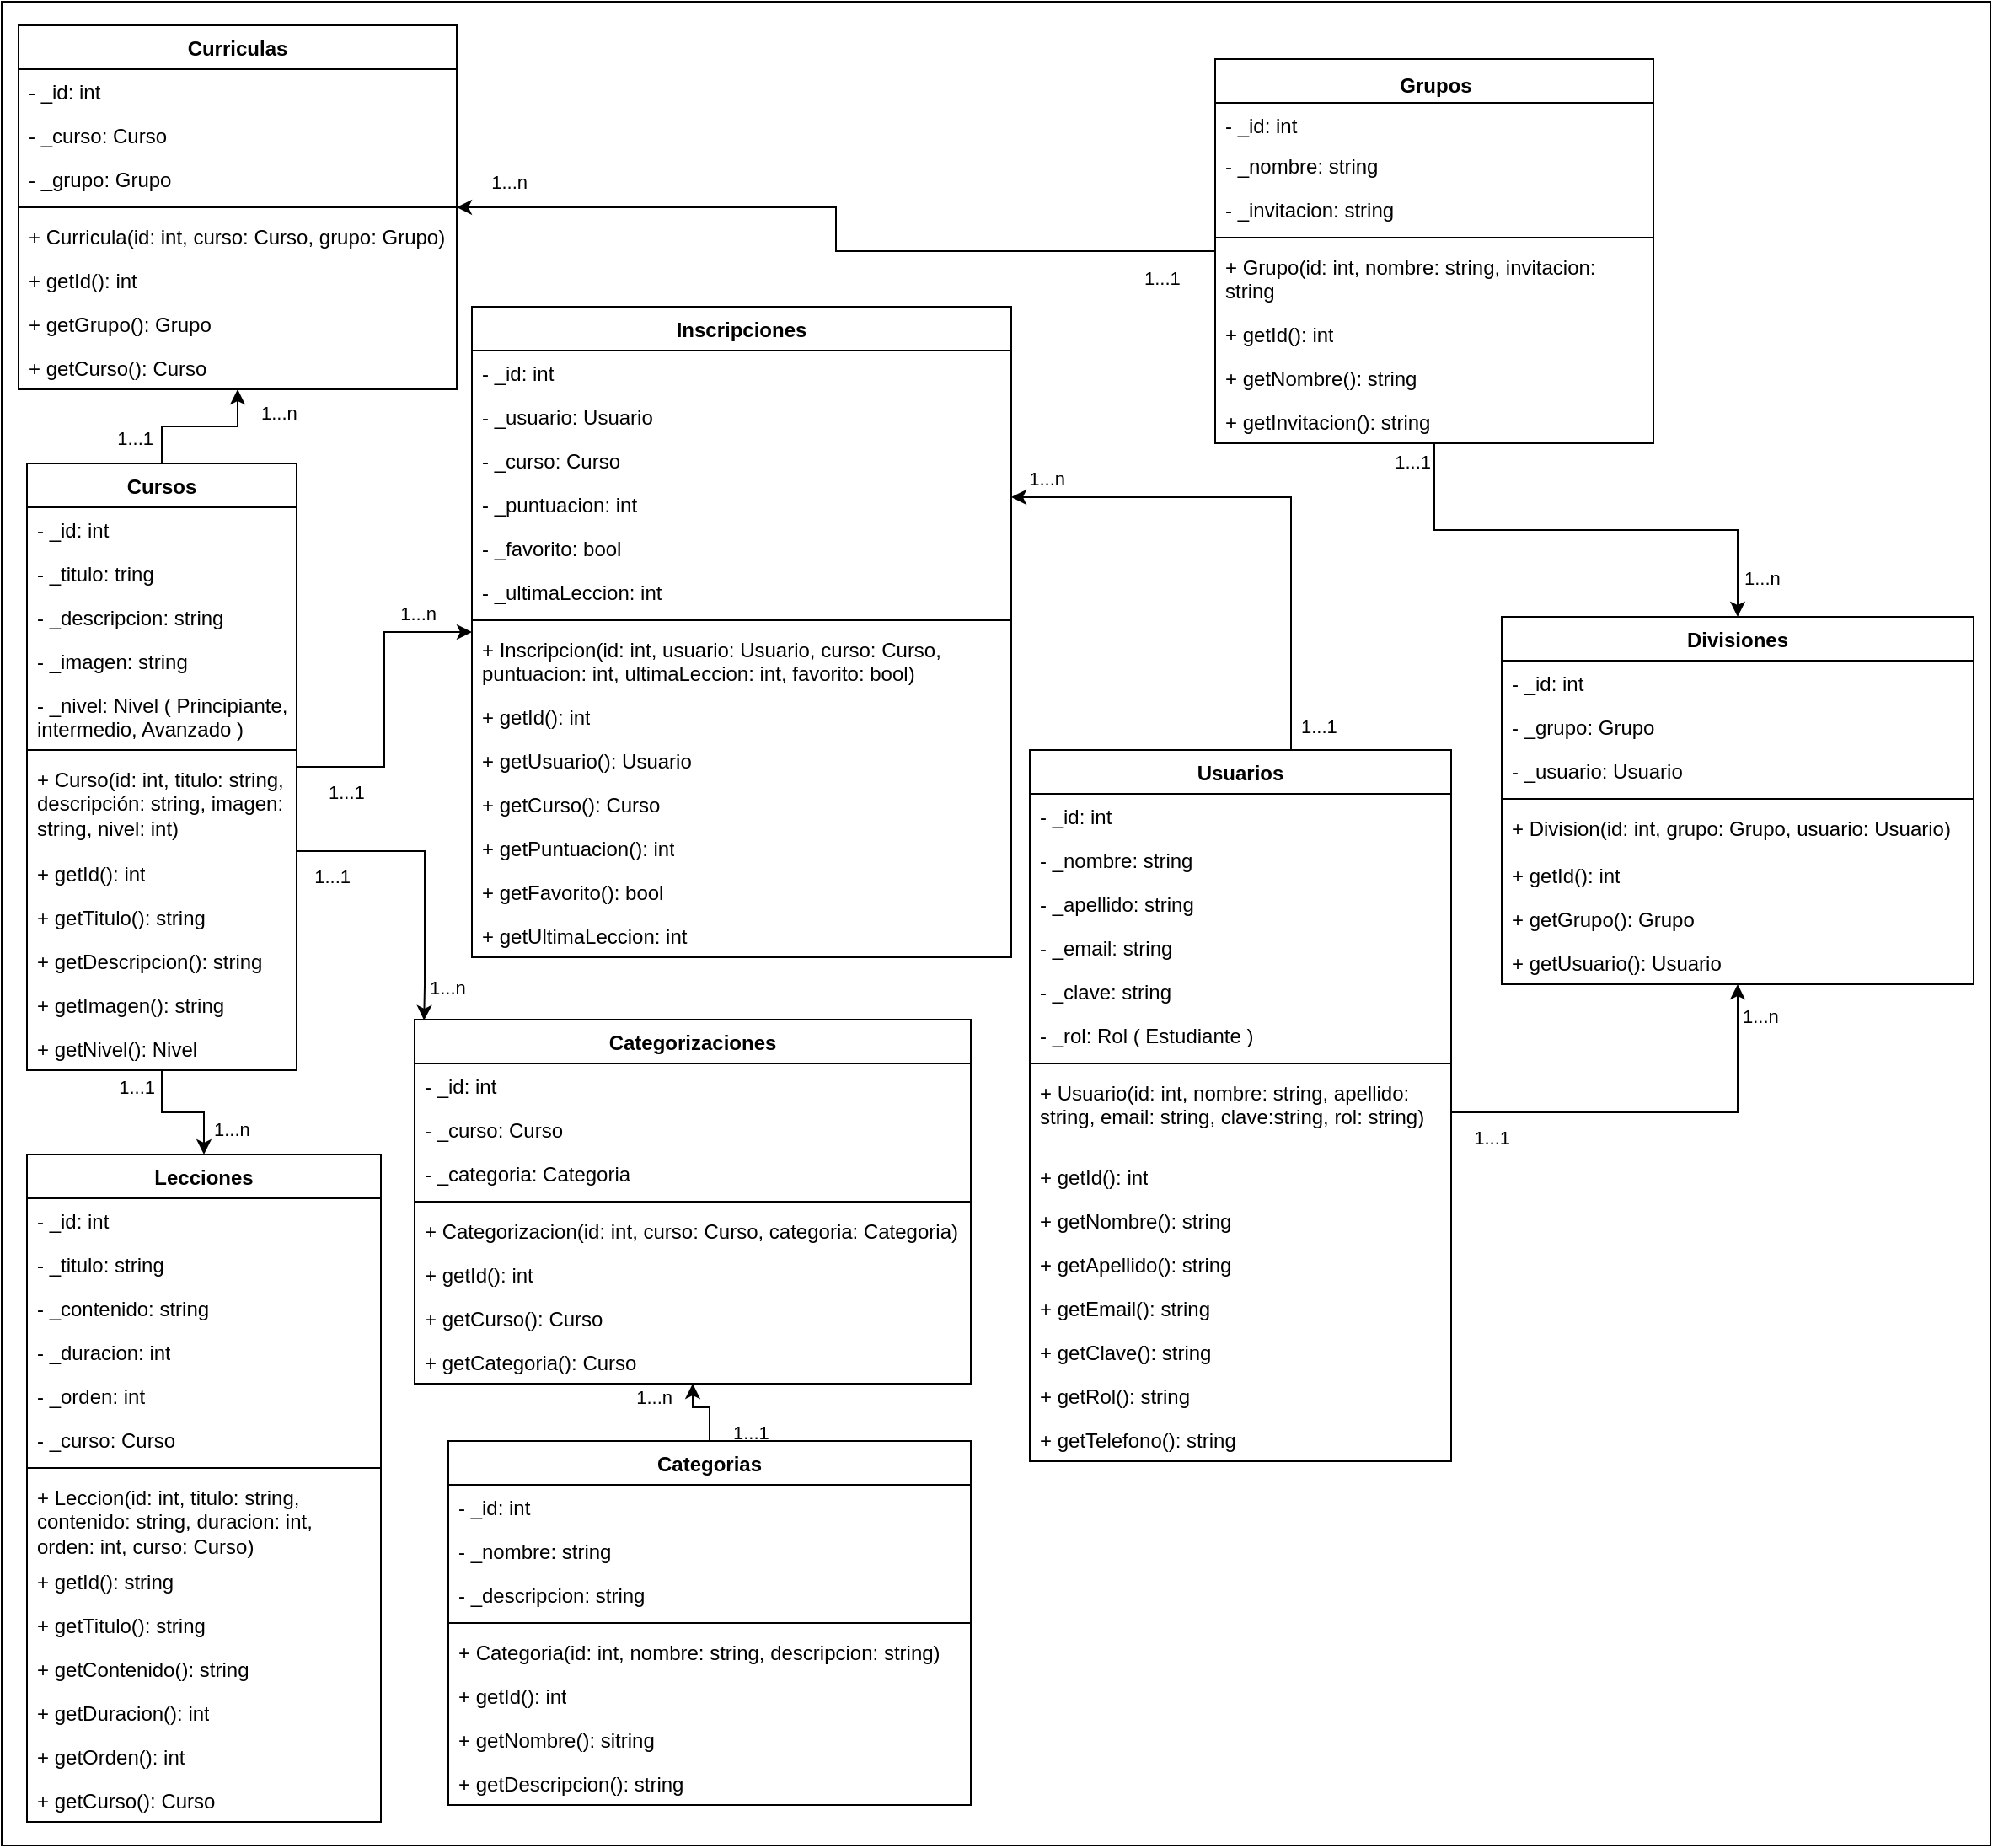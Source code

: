 <mxfile version="22.0.8" type="google">
  <diagram name="Página-1" id="cSlM-cE0rFL330FUI_8P">
    <mxGraphModel dx="3243" dy="1895" grid="1" gridSize="10" guides="1" tooltips="1" connect="1" arrows="1" fold="1" page="1" pageScale="1" pageWidth="1169" pageHeight="827" math="0" shadow="0">
      <root>
        <mxCell id="0" />
        <mxCell id="1" parent="0" />
        <mxCell id="j69wh9Sq0bVNQojSnOhY-31" value="" style="rounded=0;whiteSpace=wrap;html=1;" parent="1" vertex="1">
          <mxGeometry x="-10" y="-154" width="1180" height="1094" as="geometry" />
        </mxCell>
        <mxCell id="e1QDSc3UWPRIE26_EMe_-5" value="Curriculas" style="swimlane;fontStyle=1;align=center;verticalAlign=top;childLayout=stackLayout;horizontal=1;startSize=26;horizontalStack=0;resizeParent=1;resizeParentMax=0;resizeLast=0;collapsible=1;marginBottom=0;whiteSpace=wrap;html=1;spacingLeft=0;" parent="1" vertex="1">
          <mxGeometry y="-140" width="260" height="216" as="geometry" />
        </mxCell>
        <mxCell id="e1QDSc3UWPRIE26_EMe_-43" value="- _id: int" style="text;strokeColor=none;fillColor=none;align=left;verticalAlign=top;spacingLeft=4;spacingRight=4;overflow=hidden;rotatable=0;points=[[0,0.5],[1,0.5]];portConstraint=eastwest;whiteSpace=wrap;html=1;" parent="e1QDSc3UWPRIE26_EMe_-5" vertex="1">
          <mxGeometry y="26" width="260" height="26" as="geometry" />
        </mxCell>
        <mxCell id="e1QDSc3UWPRIE26_EMe_-6" value="- _curso: Curso" style="text;strokeColor=none;fillColor=none;align=left;verticalAlign=top;spacingLeft=4;spacingRight=4;overflow=hidden;rotatable=0;points=[[0,0.5],[1,0.5]];portConstraint=eastwest;whiteSpace=wrap;html=1;" parent="e1QDSc3UWPRIE26_EMe_-5" vertex="1">
          <mxGeometry y="52" width="260" height="26" as="geometry" />
        </mxCell>
        <mxCell id="e1QDSc3UWPRIE26_EMe_-67" value="- _grupo: Grupo" style="text;strokeColor=none;fillColor=none;align=left;verticalAlign=top;spacingLeft=4;spacingRight=4;overflow=hidden;rotatable=0;points=[[0,0.5],[1,0.5]];portConstraint=eastwest;whiteSpace=wrap;html=1;" parent="e1QDSc3UWPRIE26_EMe_-5" vertex="1">
          <mxGeometry y="78" width="260" height="26" as="geometry" />
        </mxCell>
        <mxCell id="e1QDSc3UWPRIE26_EMe_-7" value="" style="line;strokeWidth=1;fillColor=none;align=left;verticalAlign=middle;spacingTop=-1;spacingLeft=3;spacingRight=3;rotatable=0;labelPosition=right;points=[];portConstraint=eastwest;strokeColor=inherit;" parent="e1QDSc3UWPRIE26_EMe_-5" vertex="1">
          <mxGeometry y="104" width="260" height="8" as="geometry" />
        </mxCell>
        <mxCell id="e1QDSc3UWPRIE26_EMe_-8" value="+ Curricula(id: int, curso: Curso, grupo: Grupo)" style="text;strokeColor=none;fillColor=none;align=left;verticalAlign=top;spacingLeft=4;spacingRight=4;overflow=hidden;rotatable=0;points=[[0,0.5],[1,0.5]];portConstraint=eastwest;whiteSpace=wrap;html=1;" parent="e1QDSc3UWPRIE26_EMe_-5" vertex="1">
          <mxGeometry y="112" width="260" height="26" as="geometry" />
        </mxCell>
        <mxCell id="e-Kmx84tTfotcJuYBP1H-1" value="+ getId(): int" style="text;strokeColor=none;fillColor=none;align=left;verticalAlign=top;spacingLeft=4;spacingRight=4;overflow=hidden;rotatable=0;points=[[0,0.5],[1,0.5]];portConstraint=eastwest;whiteSpace=wrap;html=1;" parent="e1QDSc3UWPRIE26_EMe_-5" vertex="1">
          <mxGeometry y="138" width="260" height="26" as="geometry" />
        </mxCell>
        <mxCell id="e-Kmx84tTfotcJuYBP1H-3" value="+ getGrupo(): Grupo" style="text;strokeColor=none;fillColor=none;align=left;verticalAlign=top;spacingLeft=4;spacingRight=4;overflow=hidden;rotatable=0;points=[[0,0.5],[1,0.5]];portConstraint=eastwest;whiteSpace=wrap;html=1;" parent="e1QDSc3UWPRIE26_EMe_-5" vertex="1">
          <mxGeometry y="164" width="260" height="26" as="geometry" />
        </mxCell>
        <mxCell id="e-Kmx84tTfotcJuYBP1H-2" value="+ getCurso(): Curso" style="text;strokeColor=none;fillColor=none;align=left;verticalAlign=top;spacingLeft=4;spacingRight=4;overflow=hidden;rotatable=0;points=[[0,0.5],[1,0.5]];portConstraint=eastwest;whiteSpace=wrap;html=1;" parent="e1QDSc3UWPRIE26_EMe_-5" vertex="1">
          <mxGeometry y="190" width="260" height="26" as="geometry" />
        </mxCell>
        <mxCell id="j69wh9Sq0bVNQojSnOhY-22" style="edgeStyle=orthogonalEdgeStyle;rounded=0;orthogonalLoop=1;jettySize=auto;html=1;startArrow=classic;startFill=1;endArrow=none;endFill=0;" parent="1" source="e1QDSc3UWPRIE26_EMe_-10" target="e1QDSc3UWPRIE26_EMe_-34" edge="1">
          <mxGeometry relative="1" as="geometry">
            <mxPoint x="600" y="140" as="sourcePoint" />
            <mxPoint x="740" y="230" as="targetPoint" />
            <Array as="points">
              <mxPoint x="755" y="140" />
            </Array>
          </mxGeometry>
        </mxCell>
        <mxCell id="j69wh9Sq0bVNQojSnOhY-23" value="1...n" style="edgeLabel;html=1;align=right;verticalAlign=bottom;resizable=0;points=[];labelPosition=left;verticalLabelPosition=top;spacingLeft=2;spacingBottom=2;spacingRight=2;spacingTop=2;" parent="j69wh9Sq0bVNQojSnOhY-22" connectable="0" vertex="1">
          <mxGeometry x="-0.781" y="1" relative="1" as="geometry">
            <mxPoint as="offset" />
          </mxGeometry>
        </mxCell>
        <mxCell id="j69wh9Sq0bVNQojSnOhY-24" value="1...1" style="edgeLabel;html=1;align=left;verticalAlign=top;resizable=0;points=[];labelPosition=right;verticalLabelPosition=bottom;spacingLeft=2;spacingBottom=2;spacingRight=2;spacingTop=2;" parent="j69wh9Sq0bVNQojSnOhY-22" connectable="0" vertex="1">
          <mxGeometry x="0.711" y="2" relative="1" as="geometry">
            <mxPoint y="16" as="offset" />
          </mxGeometry>
        </mxCell>
        <mxCell id="e1QDSc3UWPRIE26_EMe_-10" value="Inscripciones" style="swimlane;fontStyle=1;align=center;verticalAlign=top;childLayout=stackLayout;horizontal=1;startSize=26;horizontalStack=0;resizeParent=1;resizeParentMax=0;resizeLast=0;collapsible=1;marginBottom=0;whiteSpace=wrap;html=1;" parent="1" vertex="1">
          <mxGeometry x="269" y="27" width="320" height="386" as="geometry" />
        </mxCell>
        <mxCell id="e1QDSc3UWPRIE26_EMe_-44" value="- _id: int" style="text;strokeColor=none;fillColor=none;align=left;verticalAlign=top;spacingLeft=4;spacingRight=4;overflow=hidden;rotatable=0;points=[[0,0.5],[1,0.5]];portConstraint=eastwest;whiteSpace=wrap;html=1;" parent="e1QDSc3UWPRIE26_EMe_-10" vertex="1">
          <mxGeometry y="26" width="320" height="26" as="geometry" />
        </mxCell>
        <mxCell id="e1QDSc3UWPRIE26_EMe_-11" value="- _usuario: Usuario" style="text;strokeColor=none;fillColor=none;align=left;verticalAlign=top;spacingLeft=4;spacingRight=4;overflow=hidden;rotatable=0;points=[[0,0.5],[1,0.5]];portConstraint=eastwest;whiteSpace=wrap;html=1;" parent="e1QDSc3UWPRIE26_EMe_-10" vertex="1">
          <mxGeometry y="52" width="320" height="26" as="geometry" />
        </mxCell>
        <mxCell id="e1QDSc3UWPRIE26_EMe_-71" value="- _curso: Curso" style="text;strokeColor=none;fillColor=none;align=left;verticalAlign=top;spacingLeft=4;spacingRight=4;overflow=hidden;rotatable=0;points=[[0,0.5],[1,0.5]];portConstraint=eastwest;whiteSpace=wrap;html=1;" parent="e1QDSc3UWPRIE26_EMe_-10" vertex="1">
          <mxGeometry y="78" width="320" height="26" as="geometry" />
        </mxCell>
        <mxCell id="e1QDSc3UWPRIE26_EMe_-69" value="- _puntuacion: int" style="text;strokeColor=none;fillColor=none;align=left;verticalAlign=top;spacingLeft=4;spacingRight=4;overflow=hidden;rotatable=0;points=[[0,0.5],[1,0.5]];portConstraint=eastwest;whiteSpace=wrap;html=1;" parent="e1QDSc3UWPRIE26_EMe_-10" vertex="1">
          <mxGeometry y="104" width="320" height="26" as="geometry" />
        </mxCell>
        <mxCell id="e1QDSc3UWPRIE26_EMe_-70" value="- _favorito: bool" style="text;strokeColor=none;fillColor=none;align=left;verticalAlign=top;spacingLeft=4;spacingRight=4;overflow=hidden;rotatable=0;points=[[0,0.5],[1,0.5]];portConstraint=eastwest;whiteSpace=wrap;html=1;" parent="e1QDSc3UWPRIE26_EMe_-10" vertex="1">
          <mxGeometry y="130" width="320" height="26" as="geometry" />
        </mxCell>
        <mxCell id="e1QDSc3UWPRIE26_EMe_-72" value="- _ultimaLeccion: int" style="text;strokeColor=none;fillColor=none;align=left;verticalAlign=top;spacingLeft=4;spacingRight=4;overflow=hidden;rotatable=0;points=[[0,0.5],[1,0.5]];portConstraint=eastwest;whiteSpace=wrap;html=1;" parent="e1QDSc3UWPRIE26_EMe_-10" vertex="1">
          <mxGeometry y="156" width="320" height="26" as="geometry" />
        </mxCell>
        <mxCell id="e1QDSc3UWPRIE26_EMe_-12" value="" style="line;strokeWidth=1;fillColor=none;align=left;verticalAlign=middle;spacingTop=-1;spacingLeft=3;spacingRight=3;rotatable=0;labelPosition=right;points=[];portConstraint=eastwest;strokeColor=inherit;" parent="e1QDSc3UWPRIE26_EMe_-10" vertex="1">
          <mxGeometry y="182" width="320" height="8" as="geometry" />
        </mxCell>
        <mxCell id="e1QDSc3UWPRIE26_EMe_-84" value="+ Inscripcion(id: int, usuario: Usuario, curso: Curso, puntuacion: int, ultimaLeccion: int, favorito: bool)" style="text;strokeColor=none;fillColor=none;align=left;verticalAlign=top;spacingLeft=4;spacingRight=4;overflow=hidden;rotatable=0;points=[[0,0.5],[1,0.5]];portConstraint=eastwest;whiteSpace=wrap;html=1;" parent="e1QDSc3UWPRIE26_EMe_-10" vertex="1">
          <mxGeometry y="190" width="320" height="40" as="geometry" />
        </mxCell>
        <mxCell id="e1QDSc3UWPRIE26_EMe_-87" value="+ getId(): int" style="text;strokeColor=none;fillColor=none;align=left;verticalAlign=top;spacingLeft=4;spacingRight=4;overflow=hidden;rotatable=0;points=[[0,0.5],[1,0.5]];portConstraint=eastwest;whiteSpace=wrap;html=1;" parent="e1QDSc3UWPRIE26_EMe_-10" vertex="1">
          <mxGeometry y="230" width="320" height="26" as="geometry" />
        </mxCell>
        <mxCell id="e1QDSc3UWPRIE26_EMe_-85" value="+ getUsuario(): Usuario" style="text;strokeColor=none;fillColor=none;align=left;verticalAlign=top;spacingLeft=4;spacingRight=4;overflow=hidden;rotatable=0;points=[[0,0.5],[1,0.5]];portConstraint=eastwest;whiteSpace=wrap;html=1;" parent="e1QDSc3UWPRIE26_EMe_-10" vertex="1">
          <mxGeometry y="256" width="320" height="26" as="geometry" />
        </mxCell>
        <mxCell id="e1QDSc3UWPRIE26_EMe_-86" value="+ getCurso(): Curso" style="text;strokeColor=none;fillColor=none;align=left;verticalAlign=top;spacingLeft=4;spacingRight=4;overflow=hidden;rotatable=0;points=[[0,0.5],[1,0.5]];portConstraint=eastwest;whiteSpace=wrap;html=1;" parent="e1QDSc3UWPRIE26_EMe_-10" vertex="1">
          <mxGeometry y="282" width="320" height="26" as="geometry" />
        </mxCell>
        <mxCell id="e1QDSc3UWPRIE26_EMe_-13" value="+ getPuntuacion(): int" style="text;strokeColor=none;fillColor=none;align=left;verticalAlign=top;spacingLeft=4;spacingRight=4;overflow=hidden;rotatable=0;points=[[0,0.5],[1,0.5]];portConstraint=eastwest;whiteSpace=wrap;html=1;" parent="e1QDSc3UWPRIE26_EMe_-10" vertex="1">
          <mxGeometry y="308" width="320" height="26" as="geometry" />
        </mxCell>
        <mxCell id="e1QDSc3UWPRIE26_EMe_-91" value="+ getFavorito(): bool" style="text;strokeColor=none;fillColor=none;align=left;verticalAlign=top;spacingLeft=4;spacingRight=4;overflow=hidden;rotatable=0;points=[[0,0.5],[1,0.5]];portConstraint=eastwest;whiteSpace=wrap;html=1;" parent="e1QDSc3UWPRIE26_EMe_-10" vertex="1">
          <mxGeometry y="334" width="320" height="26" as="geometry" />
        </mxCell>
        <mxCell id="e1QDSc3UWPRIE26_EMe_-90" value="+ getUltimaLeccion: int" style="text;strokeColor=none;fillColor=none;align=left;verticalAlign=top;spacingLeft=4;spacingRight=4;overflow=hidden;rotatable=0;points=[[0,0.5],[1,0.5]];portConstraint=eastwest;whiteSpace=wrap;html=1;" parent="e1QDSc3UWPRIE26_EMe_-10" vertex="1">
          <mxGeometry y="360" width="320" height="26" as="geometry" />
        </mxCell>
        <mxCell id="e1QDSc3UWPRIE26_EMe_-14" value="Lecciones" style="swimlane;fontStyle=1;align=center;verticalAlign=top;childLayout=stackLayout;horizontal=1;startSize=26;horizontalStack=0;resizeParent=1;resizeParentMax=0;resizeLast=0;collapsible=1;marginBottom=0;whiteSpace=wrap;html=1;" parent="1" vertex="1">
          <mxGeometry x="5" y="530" width="210" height="396" as="geometry" />
        </mxCell>
        <mxCell id="e1QDSc3UWPRIE26_EMe_-49" value="- _id: int" style="text;strokeColor=none;fillColor=none;align=left;verticalAlign=top;spacingLeft=4;spacingRight=4;overflow=hidden;rotatable=0;points=[[0,0.5],[1,0.5]];portConstraint=eastwest;whiteSpace=wrap;html=1;" parent="e1QDSc3UWPRIE26_EMe_-14" vertex="1">
          <mxGeometry y="26" width="210" height="26" as="geometry" />
        </mxCell>
        <mxCell id="e1QDSc3UWPRIE26_EMe_-77" value="- _titulo: string" style="text;strokeColor=none;fillColor=none;align=left;verticalAlign=top;spacingLeft=4;spacingRight=4;overflow=hidden;rotatable=0;points=[[0,0.5],[1,0.5]];portConstraint=eastwest;whiteSpace=wrap;html=1;" parent="e1QDSc3UWPRIE26_EMe_-14" vertex="1">
          <mxGeometry y="52" width="210" height="26" as="geometry" />
        </mxCell>
        <mxCell id="e1QDSc3UWPRIE26_EMe_-79" value="- _contenido: string" style="text;strokeColor=none;fillColor=none;align=left;verticalAlign=top;spacingLeft=4;spacingRight=4;overflow=hidden;rotatable=0;points=[[0,0.5],[1,0.5]];portConstraint=eastwest;whiteSpace=wrap;html=1;" parent="e1QDSc3UWPRIE26_EMe_-14" vertex="1">
          <mxGeometry y="78" width="210" height="26" as="geometry" />
        </mxCell>
        <mxCell id="e1QDSc3UWPRIE26_EMe_-80" value="- _duracion: int" style="text;strokeColor=none;fillColor=none;align=left;verticalAlign=top;spacingLeft=4;spacingRight=4;overflow=hidden;rotatable=0;points=[[0,0.5],[1,0.5]];portConstraint=eastwest;whiteSpace=wrap;html=1;" parent="e1QDSc3UWPRIE26_EMe_-14" vertex="1">
          <mxGeometry y="104" width="210" height="26" as="geometry" />
        </mxCell>
        <mxCell id="e1QDSc3UWPRIE26_EMe_-78" value="- _orden: int" style="text;strokeColor=none;fillColor=none;align=left;verticalAlign=top;spacingLeft=4;spacingRight=4;overflow=hidden;rotatable=0;points=[[0,0.5],[1,0.5]];portConstraint=eastwest;whiteSpace=wrap;html=1;" parent="e1QDSc3UWPRIE26_EMe_-14" vertex="1">
          <mxGeometry y="130" width="210" height="26" as="geometry" />
        </mxCell>
        <mxCell id="e1QDSc3UWPRIE26_EMe_-15" value="- _curso: Curso" style="text;strokeColor=none;fillColor=none;align=left;verticalAlign=top;spacingLeft=4;spacingRight=4;overflow=hidden;rotatable=0;points=[[0,0.5],[1,0.5]];portConstraint=eastwest;whiteSpace=wrap;html=1;" parent="e1QDSc3UWPRIE26_EMe_-14" vertex="1">
          <mxGeometry y="156" width="210" height="26" as="geometry" />
        </mxCell>
        <mxCell id="e1QDSc3UWPRIE26_EMe_-16" value="" style="line;strokeWidth=1;fillColor=none;align=left;verticalAlign=middle;spacingTop=-1;spacingLeft=3;spacingRight=3;rotatable=0;labelPosition=right;points=[];portConstraint=eastwest;strokeColor=inherit;" parent="e1QDSc3UWPRIE26_EMe_-14" vertex="1">
          <mxGeometry y="182" width="210" height="8" as="geometry" />
        </mxCell>
        <mxCell id="e1QDSc3UWPRIE26_EMe_-17" value="+ Leccion(id: int, titulo: string, contenido: string, duracion: int, orden: int, curso: Curso)" style="text;strokeColor=none;fillColor=none;align=left;verticalAlign=top;spacingLeft=4;spacingRight=4;overflow=hidden;rotatable=0;points=[[0,0.5],[1,0.5]];portConstraint=eastwest;whiteSpace=wrap;html=1;" parent="e1QDSc3UWPRIE26_EMe_-14" vertex="1">
          <mxGeometry y="190" width="210" height="50" as="geometry" />
        </mxCell>
        <mxCell id="e1QDSc3UWPRIE26_EMe_-95" value="+ getId(): string" style="text;strokeColor=none;fillColor=none;align=left;verticalAlign=top;spacingLeft=4;spacingRight=4;overflow=hidden;rotatable=0;points=[[0,0.5],[1,0.5]];portConstraint=eastwest;whiteSpace=wrap;html=1;" parent="e1QDSc3UWPRIE26_EMe_-14" vertex="1">
          <mxGeometry y="240" width="210" height="26" as="geometry" />
        </mxCell>
        <mxCell id="e1QDSc3UWPRIE26_EMe_-99" value="+ getTitulo(): string" style="text;strokeColor=none;fillColor=none;align=left;verticalAlign=top;spacingLeft=4;spacingRight=4;overflow=hidden;rotatable=0;points=[[0,0.5],[1,0.5]];portConstraint=eastwest;whiteSpace=wrap;html=1;" parent="e1QDSc3UWPRIE26_EMe_-14" vertex="1">
          <mxGeometry y="266" width="210" height="26" as="geometry" />
        </mxCell>
        <mxCell id="e1QDSc3UWPRIE26_EMe_-100" value="+ getContenido(): string" style="text;strokeColor=none;fillColor=none;align=left;verticalAlign=top;spacingLeft=4;spacingRight=4;overflow=hidden;rotatable=0;points=[[0,0.5],[1,0.5]];portConstraint=eastwest;whiteSpace=wrap;html=1;" parent="e1QDSc3UWPRIE26_EMe_-14" vertex="1">
          <mxGeometry y="292" width="210" height="26" as="geometry" />
        </mxCell>
        <mxCell id="e1QDSc3UWPRIE26_EMe_-96" value="+ getDuracion(): int&lt;br&gt;" style="text;strokeColor=none;fillColor=none;align=left;verticalAlign=top;spacingLeft=4;spacingRight=4;overflow=hidden;rotatable=0;points=[[0,0.5],[1,0.5]];portConstraint=eastwest;whiteSpace=wrap;html=1;" parent="e1QDSc3UWPRIE26_EMe_-14" vertex="1">
          <mxGeometry y="318" width="210" height="26" as="geometry" />
        </mxCell>
        <mxCell id="e1QDSc3UWPRIE26_EMe_-98" value="+ getOrden(): int" style="text;strokeColor=none;fillColor=none;align=left;verticalAlign=top;spacingLeft=4;spacingRight=4;overflow=hidden;rotatable=0;points=[[0,0.5],[1,0.5]];portConstraint=eastwest;whiteSpace=wrap;html=1;" parent="e1QDSc3UWPRIE26_EMe_-14" vertex="1">
          <mxGeometry y="344" width="210" height="26" as="geometry" />
        </mxCell>
        <mxCell id="e1QDSc3UWPRIE26_EMe_-97" value="+ getCurso(): Curso" style="text;strokeColor=none;fillColor=none;align=left;verticalAlign=top;spacingLeft=4;spacingRight=4;overflow=hidden;rotatable=0;points=[[0,0.5],[1,0.5]];portConstraint=eastwest;whiteSpace=wrap;html=1;" parent="e1QDSc3UWPRIE26_EMe_-14" vertex="1">
          <mxGeometry y="370" width="210" height="26" as="geometry" />
        </mxCell>
        <mxCell id="e1QDSc3UWPRIE26_EMe_-18" value="Categorizaciones" style="swimlane;fontStyle=1;align=center;verticalAlign=top;childLayout=stackLayout;horizontal=1;startSize=26;horizontalStack=0;resizeParent=1;resizeParentMax=0;resizeLast=0;collapsible=1;marginBottom=0;whiteSpace=wrap;html=1;" parent="1" vertex="1">
          <mxGeometry x="235" y="450" width="330" height="216" as="geometry" />
        </mxCell>
        <mxCell id="e1QDSc3UWPRIE26_EMe_-46" value="- _id: int" style="text;strokeColor=none;fillColor=none;align=left;verticalAlign=top;spacingLeft=4;spacingRight=4;overflow=hidden;rotatable=0;points=[[0,0.5],[1,0.5]];portConstraint=eastwest;whiteSpace=wrap;html=1;" parent="e1QDSc3UWPRIE26_EMe_-18" vertex="1">
          <mxGeometry y="26" width="330" height="26" as="geometry" />
        </mxCell>
        <mxCell id="e1QDSc3UWPRIE26_EMe_-75" value="- _curso: Curso" style="text;strokeColor=none;fillColor=none;align=left;verticalAlign=top;spacingLeft=4;spacingRight=4;overflow=hidden;rotatable=0;points=[[0,0.5],[1,0.5]];portConstraint=eastwest;whiteSpace=wrap;html=1;" parent="e1QDSc3UWPRIE26_EMe_-18" vertex="1">
          <mxGeometry y="52" width="330" height="26" as="geometry" />
        </mxCell>
        <mxCell id="e1QDSc3UWPRIE26_EMe_-19" value="- _categoria: Categoria" style="text;strokeColor=none;fillColor=none;align=left;verticalAlign=top;spacingLeft=4;spacingRight=4;overflow=hidden;rotatable=0;points=[[0,0.5],[1,0.5]];portConstraint=eastwest;whiteSpace=wrap;html=1;" parent="e1QDSc3UWPRIE26_EMe_-18" vertex="1">
          <mxGeometry y="78" width="330" height="26" as="geometry" />
        </mxCell>
        <mxCell id="e1QDSc3UWPRIE26_EMe_-20" value="" style="line;strokeWidth=1;fillColor=none;align=left;verticalAlign=middle;spacingTop=-1;spacingLeft=3;spacingRight=3;rotatable=0;labelPosition=right;points=[];portConstraint=eastwest;strokeColor=inherit;" parent="e1QDSc3UWPRIE26_EMe_-18" vertex="1">
          <mxGeometry y="104" width="330" height="8" as="geometry" />
        </mxCell>
        <mxCell id="e1QDSc3UWPRIE26_EMe_-21" value="+ Categorizacion(id: int, curso: Curso, categoria: Categoria)" style="text;strokeColor=none;fillColor=none;align=left;verticalAlign=top;spacingLeft=4;spacingRight=4;overflow=hidden;rotatable=0;points=[[0,0.5],[1,0.5]];portConstraint=eastwest;whiteSpace=wrap;html=1;" parent="e1QDSc3UWPRIE26_EMe_-18" vertex="1">
          <mxGeometry y="112" width="330" height="26" as="geometry" />
        </mxCell>
        <mxCell id="e-Kmx84tTfotcJuYBP1H-4" value="+ getId(): int" style="text;strokeColor=none;fillColor=none;align=left;verticalAlign=top;spacingLeft=4;spacingRight=4;overflow=hidden;rotatable=0;points=[[0,0.5],[1,0.5]];portConstraint=eastwest;whiteSpace=wrap;html=1;" parent="e1QDSc3UWPRIE26_EMe_-18" vertex="1">
          <mxGeometry y="138" width="330" height="26" as="geometry" />
        </mxCell>
        <mxCell id="e-Kmx84tTfotcJuYBP1H-5" value="+ getCurso(): Curso" style="text;strokeColor=none;fillColor=none;align=left;verticalAlign=top;spacingLeft=4;spacingRight=4;overflow=hidden;rotatable=0;points=[[0,0.5],[1,0.5]];portConstraint=eastwest;whiteSpace=wrap;html=1;" parent="e1QDSc3UWPRIE26_EMe_-18" vertex="1">
          <mxGeometry y="164" width="330" height="26" as="geometry" />
        </mxCell>
        <mxCell id="e-Kmx84tTfotcJuYBP1H-6" value="+ getCategoria(): Curso" style="text;strokeColor=none;fillColor=none;align=left;verticalAlign=top;spacingLeft=4;spacingRight=4;overflow=hidden;rotatable=0;points=[[0,0.5],[1,0.5]];portConstraint=eastwest;whiteSpace=wrap;html=1;" parent="e1QDSc3UWPRIE26_EMe_-18" vertex="1">
          <mxGeometry y="190" width="330" height="26" as="geometry" />
        </mxCell>
        <mxCell id="j69wh9Sq0bVNQojSnOhY-5" style="edgeStyle=orthogonalEdgeStyle;rounded=0;orthogonalLoop=1;jettySize=auto;html=1;" parent="1" source="e1QDSc3UWPRIE26_EMe_-22" target="e1QDSc3UWPRIE26_EMe_-18" edge="1">
          <mxGeometry relative="1" as="geometry" />
        </mxCell>
        <mxCell id="j69wh9Sq0bVNQojSnOhY-6" value="1...n" style="edgeLabel;html=1;align=right;verticalAlign=bottom;resizable=0;points=[];labelPosition=left;verticalLabelPosition=top;spacingRight=2;spacingLeft=2;spacingBottom=2;spacingTop=2;" parent="j69wh9Sq0bVNQojSnOhY-5" connectable="0" vertex="1">
          <mxGeometry x="0.587" relative="1" as="geometry">
            <mxPoint x="-10" y="9" as="offset" />
          </mxGeometry>
        </mxCell>
        <mxCell id="j69wh9Sq0bVNQojSnOhY-7" value="1...1" style="edgeLabel;html=1;align=left;verticalAlign=top;resizable=0;points=[];labelPosition=right;verticalLabelPosition=bottom;spacingRight=2;spacingLeft=2;spacingBottom=2;spacingTop=2;" parent="j69wh9Sq0bVNQojSnOhY-5" connectable="0" vertex="1">
          <mxGeometry x="-0.752" y="-1" relative="1" as="geometry">
            <mxPoint x="9" y="-15" as="offset" />
          </mxGeometry>
        </mxCell>
        <mxCell id="e1QDSc3UWPRIE26_EMe_-22" value="Categorias" style="swimlane;fontStyle=1;align=center;verticalAlign=top;childLayout=stackLayout;horizontal=1;startSize=26;horizontalStack=0;resizeParent=1;resizeParentMax=0;resizeLast=0;collapsible=1;marginBottom=0;whiteSpace=wrap;html=1;" parent="1" vertex="1">
          <mxGeometry x="255" y="700" width="310" height="216" as="geometry" />
        </mxCell>
        <mxCell id="e1QDSc3UWPRIE26_EMe_-48" value="- _id: int" style="text;strokeColor=none;fillColor=none;align=left;verticalAlign=top;spacingLeft=4;spacingRight=4;overflow=hidden;rotatable=0;points=[[0,0.5],[1,0.5]];portConstraint=eastwest;whiteSpace=wrap;html=1;" parent="e1QDSc3UWPRIE26_EMe_-22" vertex="1">
          <mxGeometry y="26" width="310" height="26" as="geometry" />
        </mxCell>
        <mxCell id="e1QDSc3UWPRIE26_EMe_-76" value="- _nombre: string" style="text;strokeColor=none;fillColor=none;align=left;verticalAlign=top;spacingLeft=4;spacingRight=4;overflow=hidden;rotatable=0;points=[[0,0.5],[1,0.5]];portConstraint=eastwest;whiteSpace=wrap;html=1;" parent="e1QDSc3UWPRIE26_EMe_-22" vertex="1">
          <mxGeometry y="52" width="310" height="26" as="geometry" />
        </mxCell>
        <mxCell id="e1QDSc3UWPRIE26_EMe_-23" value="- _descripcion: string" style="text;strokeColor=none;fillColor=none;align=left;verticalAlign=top;spacingLeft=4;spacingRight=4;overflow=hidden;rotatable=0;points=[[0,0.5],[1,0.5]];portConstraint=eastwest;whiteSpace=wrap;html=1;" parent="e1QDSc3UWPRIE26_EMe_-22" vertex="1">
          <mxGeometry y="78" width="310" height="26" as="geometry" />
        </mxCell>
        <mxCell id="e1QDSc3UWPRIE26_EMe_-24" value="" style="line;strokeWidth=1;fillColor=none;align=left;verticalAlign=middle;spacingTop=-1;spacingLeft=3;spacingRight=3;rotatable=0;labelPosition=right;points=[];portConstraint=eastwest;strokeColor=inherit;" parent="e1QDSc3UWPRIE26_EMe_-22" vertex="1">
          <mxGeometry y="104" width="310" height="8" as="geometry" />
        </mxCell>
        <mxCell id="e1QDSc3UWPRIE26_EMe_-25" value="+ Categoria(id: int, nombre: string, descripcion: string)" style="text;strokeColor=none;fillColor=none;align=left;verticalAlign=top;spacingLeft=4;spacingRight=4;overflow=hidden;rotatable=0;points=[[0,0.5],[1,0.5]];portConstraint=eastwest;whiteSpace=wrap;html=1;" parent="e1QDSc3UWPRIE26_EMe_-22" vertex="1">
          <mxGeometry y="112" width="310" height="26" as="geometry" />
        </mxCell>
        <mxCell id="j69wh9Sq0bVNQojSnOhY-48" value="+ getId(): int" style="text;strokeColor=none;fillColor=none;align=left;verticalAlign=top;spacingLeft=4;spacingRight=4;overflow=hidden;rotatable=0;points=[[0,0.5],[1,0.5]];portConstraint=eastwest;whiteSpace=wrap;html=1;" parent="e1QDSc3UWPRIE26_EMe_-22" vertex="1">
          <mxGeometry y="138" width="310" height="26" as="geometry" />
        </mxCell>
        <mxCell id="j69wh9Sq0bVNQojSnOhY-43" value="+ getNombre(): sitring" style="text;strokeColor=none;fillColor=none;align=left;verticalAlign=top;spacingLeft=4;spacingRight=4;overflow=hidden;rotatable=0;points=[[0,0.5],[1,0.5]];portConstraint=eastwest;whiteSpace=wrap;html=1;" parent="e1QDSc3UWPRIE26_EMe_-22" vertex="1">
          <mxGeometry y="164" width="310" height="26" as="geometry" />
        </mxCell>
        <mxCell id="j69wh9Sq0bVNQojSnOhY-49" value="+ getDescripcion(): string" style="text;strokeColor=none;fillColor=none;align=left;verticalAlign=top;spacingLeft=4;spacingRight=4;overflow=hidden;rotatable=0;points=[[0,0.5],[1,0.5]];portConstraint=eastwest;whiteSpace=wrap;html=1;" parent="e1QDSc3UWPRIE26_EMe_-22" vertex="1">
          <mxGeometry y="190" width="310" height="26" as="geometry" />
        </mxCell>
        <mxCell id="e1QDSc3UWPRIE26_EMe_-26" value="Divisiones" style="swimlane;fontStyle=1;align=center;verticalAlign=top;childLayout=stackLayout;horizontal=1;startSize=26;horizontalStack=0;resizeParent=1;resizeParentMax=0;resizeLast=0;collapsible=1;marginBottom=0;whiteSpace=wrap;html=1;" parent="1" vertex="1">
          <mxGeometry x="880" y="211" width="280" height="218" as="geometry" />
        </mxCell>
        <mxCell id="e1QDSc3UWPRIE26_EMe_-27" value="- _id: int" style="text;strokeColor=none;fillColor=none;align=left;verticalAlign=top;spacingLeft=4;spacingRight=4;overflow=hidden;rotatable=0;points=[[0,0.5],[1,0.5]];portConstraint=eastwest;whiteSpace=wrap;html=1;" parent="e1QDSc3UWPRIE26_EMe_-26" vertex="1">
          <mxGeometry y="26" width="280" height="26" as="geometry" />
        </mxCell>
        <mxCell id="e1QDSc3UWPRIE26_EMe_-64" value="- _grupo: Grupo" style="text;strokeColor=none;fillColor=none;align=left;verticalAlign=top;spacingLeft=4;spacingRight=4;overflow=hidden;rotatable=0;points=[[0,0.5],[1,0.5]];portConstraint=eastwest;whiteSpace=wrap;html=1;" parent="e1QDSc3UWPRIE26_EMe_-26" vertex="1">
          <mxGeometry y="52" width="280" height="26" as="geometry" />
        </mxCell>
        <mxCell id="e1QDSc3UWPRIE26_EMe_-65" value="- _usuario: Usuario" style="text;strokeColor=none;fillColor=none;align=left;verticalAlign=top;spacingLeft=4;spacingRight=4;overflow=hidden;rotatable=0;points=[[0,0.5],[1,0.5]];portConstraint=eastwest;whiteSpace=wrap;html=1;" parent="e1QDSc3UWPRIE26_EMe_-26" vertex="1">
          <mxGeometry y="78" width="280" height="26" as="geometry" />
        </mxCell>
        <mxCell id="e1QDSc3UWPRIE26_EMe_-28" value="" style="line;strokeWidth=1;fillColor=none;align=left;verticalAlign=middle;spacingTop=-1;spacingLeft=3;spacingRight=3;rotatable=0;labelPosition=right;points=[];portConstraint=eastwest;strokeColor=inherit;" parent="e1QDSc3UWPRIE26_EMe_-26" vertex="1">
          <mxGeometry y="104" width="280" height="8" as="geometry" />
        </mxCell>
        <mxCell id="e1QDSc3UWPRIE26_EMe_-29" value="+ Division(id: int, grupo: Grupo, usuario: Usuario)" style="text;strokeColor=none;fillColor=none;align=left;verticalAlign=top;spacingLeft=4;spacingRight=4;overflow=hidden;rotatable=0;points=[[0,0.5],[1,0.5]];portConstraint=eastwest;whiteSpace=wrap;html=1;" parent="e1QDSc3UWPRIE26_EMe_-26" vertex="1">
          <mxGeometry y="112" width="280" height="28" as="geometry" />
        </mxCell>
        <mxCell id="j69wh9Sq0bVNQojSnOhY-37" value="+ getId(): int" style="text;strokeColor=none;fillColor=none;align=left;verticalAlign=top;spacingLeft=4;spacingRight=4;overflow=hidden;rotatable=0;points=[[0,0.5],[1,0.5]];portConstraint=eastwest;whiteSpace=wrap;html=1;" parent="e1QDSc3UWPRIE26_EMe_-26" vertex="1">
          <mxGeometry y="140" width="280" height="26" as="geometry" />
        </mxCell>
        <mxCell id="j69wh9Sq0bVNQojSnOhY-36" value="+ getGrupo(): Grupo" style="text;strokeColor=none;fillColor=none;align=left;verticalAlign=top;spacingLeft=4;spacingRight=4;overflow=hidden;rotatable=0;points=[[0,0.5],[1,0.5]];portConstraint=eastwest;whiteSpace=wrap;html=1;" parent="e1QDSc3UWPRIE26_EMe_-26" vertex="1">
          <mxGeometry y="166" width="280" height="26" as="geometry" />
        </mxCell>
        <mxCell id="j69wh9Sq0bVNQojSnOhY-38" value="+ getUsuario(): Usuario" style="text;strokeColor=none;fillColor=none;align=left;verticalAlign=top;spacingLeft=4;spacingRight=4;overflow=hidden;rotatable=0;points=[[0,0.5],[1,0.5]];portConstraint=eastwest;whiteSpace=wrap;html=1;" parent="e1QDSc3UWPRIE26_EMe_-26" vertex="1">
          <mxGeometry y="192" width="280" height="26" as="geometry" />
        </mxCell>
        <mxCell id="j69wh9Sq0bVNQojSnOhY-19" style="edgeStyle=orthogonalEdgeStyle;rounded=0;orthogonalLoop=1;jettySize=auto;html=1;" parent="1" source="e1QDSc3UWPRIE26_EMe_-30" target="e1QDSc3UWPRIE26_EMe_-5" edge="1">
          <mxGeometry relative="1" as="geometry" />
        </mxCell>
        <mxCell id="j69wh9Sq0bVNQojSnOhY-20" value="1...n" style="edgeLabel;html=1;align=right;verticalAlign=bottom;resizable=0;points=[];labelPosition=left;verticalLabelPosition=top;spacingLeft=2;spacingBottom=2;spacingRight=2;spacingTop=2;" parent="j69wh9Sq0bVNQojSnOhY-19" connectable="0" vertex="1">
          <mxGeometry x="0.688" relative="1" as="geometry">
            <mxPoint x="-30" y="-5" as="offset" />
          </mxGeometry>
        </mxCell>
        <mxCell id="j69wh9Sq0bVNQojSnOhY-21" value="1...1" style="edgeLabel;html=1;align=left;verticalAlign=top;resizable=0;points=[];labelPosition=right;verticalLabelPosition=bottom;spacingBottom=2;spacingRight=2;spacingLeft=0;" parent="j69wh9Sq0bVNQojSnOhY-19" connectable="0" vertex="1">
          <mxGeometry x="-0.702" y="3" relative="1" as="geometry">
            <mxPoint x="27" as="offset" />
          </mxGeometry>
        </mxCell>
        <mxCell id="j69wh9Sq0bVNQojSnOhY-26" style="edgeStyle=orthogonalEdgeStyle;rounded=0;orthogonalLoop=1;jettySize=auto;html=1;" parent="1" source="e1QDSc3UWPRIE26_EMe_-30" target="e1QDSc3UWPRIE26_EMe_-26" edge="1">
          <mxGeometry relative="1" as="geometry" />
        </mxCell>
        <mxCell id="j69wh9Sq0bVNQojSnOhY-29" value="1...1" style="edgeLabel;html=1;align=right;verticalAlign=bottom;resizable=0;points=[];labelPosition=left;verticalLabelPosition=top;spacingTop=2;spacingBottom=2;spacingRight=2;spacingLeft=2;" parent="j69wh9Sq0bVNQojSnOhY-26" connectable="0" vertex="1">
          <mxGeometry x="-0.917" y="3" relative="1" as="geometry">
            <mxPoint x="-3" y="10" as="offset" />
          </mxGeometry>
        </mxCell>
        <mxCell id="j69wh9Sq0bVNQojSnOhY-30" value="1...n" style="edgeLabel;html=1;align=left;verticalAlign=top;resizable=0;points=[];labelPosition=right;verticalLabelPosition=bottom;spacingTop=2;spacingBottom=2;spacingRight=2;spacingLeft=2;" parent="j69wh9Sq0bVNQojSnOhY-26" connectable="0" vertex="1">
          <mxGeometry x="0.874" y="1" relative="1" as="geometry">
            <mxPoint x="-1" y="-20" as="offset" />
          </mxGeometry>
        </mxCell>
        <mxCell id="e1QDSc3UWPRIE26_EMe_-30" value="Grupos" style="swimlane;fontStyle=1;align=center;verticalAlign=top;childLayout=stackLayout;horizontal=1;startSize=26;horizontalStack=0;resizeParent=1;resizeParentMax=0;resizeLast=0;collapsible=1;marginBottom=0;whiteSpace=wrap;html=1;spacingLeft=2;spacingTop=2;" parent="1" vertex="1">
          <mxGeometry x="710" y="-120" width="260" height="228" as="geometry" />
        </mxCell>
        <mxCell id="e1QDSc3UWPRIE26_EMe_-42" value="- _id: int" style="text;strokeColor=none;fillColor=none;align=left;verticalAlign=top;spacingLeft=4;spacingRight=4;overflow=hidden;rotatable=0;points=[[0,0.5],[1,0.5]];portConstraint=eastwest;whiteSpace=wrap;html=1;" parent="e1QDSc3UWPRIE26_EMe_-30" vertex="1">
          <mxGeometry y="26" width="260" height="24" as="geometry" />
        </mxCell>
        <mxCell id="e1QDSc3UWPRIE26_EMe_-31" value="- _nombre: string" style="text;strokeColor=none;fillColor=none;align=left;verticalAlign=top;spacingLeft=4;spacingRight=4;overflow=hidden;rotatable=0;points=[[0,0.5],[1,0.5]];portConstraint=eastwest;whiteSpace=wrap;html=1;" parent="e1QDSc3UWPRIE26_EMe_-30" vertex="1">
          <mxGeometry y="50" width="260" height="26" as="geometry" />
        </mxCell>
        <mxCell id="e1QDSc3UWPRIE26_EMe_-66" value="- _invitacion: string" style="text;strokeColor=none;fillColor=none;align=left;verticalAlign=top;spacingLeft=4;spacingRight=4;overflow=hidden;rotatable=0;points=[[0,0.5],[1,0.5]];portConstraint=eastwest;whiteSpace=wrap;html=1;" parent="e1QDSc3UWPRIE26_EMe_-30" vertex="1">
          <mxGeometry y="76" width="260" height="26" as="geometry" />
        </mxCell>
        <mxCell id="e1QDSc3UWPRIE26_EMe_-32" value="" style="line;strokeWidth=1;fillColor=none;align=left;verticalAlign=middle;spacingTop=-1;spacingLeft=3;spacingRight=3;rotatable=0;labelPosition=right;points=[];portConstraint=eastwest;strokeColor=inherit;" parent="e1QDSc3UWPRIE26_EMe_-30" vertex="1">
          <mxGeometry y="102" width="260" height="8" as="geometry" />
        </mxCell>
        <mxCell id="e1QDSc3UWPRIE26_EMe_-33" value="+ Grupo(id: int, nombre: string, invitacion: string" style="text;strokeColor=none;fillColor=none;align=left;verticalAlign=top;spacingLeft=4;spacingRight=4;overflow=hidden;rotatable=0;points=[[0,0.5],[1,0.5]];portConstraint=eastwest;whiteSpace=wrap;html=1;" parent="e1QDSc3UWPRIE26_EMe_-30" vertex="1">
          <mxGeometry y="110" width="260" height="40" as="geometry" />
        </mxCell>
        <mxCell id="j69wh9Sq0bVNQojSnOhY-34" value="+ getId(): int" style="text;strokeColor=none;fillColor=none;align=left;verticalAlign=top;spacingLeft=4;spacingRight=4;overflow=hidden;rotatable=0;points=[[0,0.5],[1,0.5]];portConstraint=eastwest;whiteSpace=wrap;html=1;" parent="e1QDSc3UWPRIE26_EMe_-30" vertex="1">
          <mxGeometry y="150" width="260" height="26" as="geometry" />
        </mxCell>
        <mxCell id="j69wh9Sq0bVNQojSnOhY-35" value="+ getNombre(): string" style="text;strokeColor=none;fillColor=none;align=left;verticalAlign=top;spacingLeft=4;spacingRight=4;overflow=hidden;rotatable=0;points=[[0,0.5],[1,0.5]];portConstraint=eastwest;whiteSpace=wrap;html=1;" parent="e1QDSc3UWPRIE26_EMe_-30" vertex="1">
          <mxGeometry y="176" width="260" height="26" as="geometry" />
        </mxCell>
        <mxCell id="j69wh9Sq0bVNQojSnOhY-33" value="+ getInvitacion(): string" style="text;strokeColor=none;fillColor=none;align=left;verticalAlign=top;spacingLeft=4;spacingRight=4;overflow=hidden;rotatable=0;points=[[0,0.5],[1,0.5]];portConstraint=eastwest;whiteSpace=wrap;html=1;" parent="e1QDSc3UWPRIE26_EMe_-30" vertex="1">
          <mxGeometry y="202" width="260" height="26" as="geometry" />
        </mxCell>
        <mxCell id="e1QDSc3UWPRIE26_EMe_-34" value="Usuarios" style="swimlane;fontStyle=1;align=center;verticalAlign=top;childLayout=stackLayout;horizontal=1;startSize=26;horizontalStack=0;resizeParent=1;resizeParentMax=0;resizeLast=0;collapsible=1;marginBottom=0;whiteSpace=wrap;html=1;" parent="1" vertex="1">
          <mxGeometry x="600" y="290" width="250" height="422" as="geometry" />
        </mxCell>
        <mxCell id="e1QDSc3UWPRIE26_EMe_-47" value="- _id: int" style="text;strokeColor=none;fillColor=none;align=left;verticalAlign=top;spacingLeft=4;spacingRight=4;overflow=hidden;rotatable=0;points=[[0,0.5],[1,0.5]];portConstraint=eastwest;whiteSpace=wrap;html=1;" parent="e1QDSc3UWPRIE26_EMe_-34" vertex="1">
          <mxGeometry y="26" width="250" height="26" as="geometry" />
        </mxCell>
        <mxCell id="e1QDSc3UWPRIE26_EMe_-35" value="- _nombre: string" style="text;strokeColor=none;fillColor=none;align=left;verticalAlign=top;spacingLeft=4;spacingRight=4;overflow=hidden;rotatable=0;points=[[0,0.5],[1,0.5]];portConstraint=eastwest;whiteSpace=wrap;html=1;" parent="e1QDSc3UWPRIE26_EMe_-34" vertex="1">
          <mxGeometry y="52" width="250" height="26" as="geometry" />
        </mxCell>
        <mxCell id="e1QDSc3UWPRIE26_EMe_-52" value="- _apellido: string" style="text;strokeColor=none;fillColor=none;align=left;verticalAlign=top;spacingLeft=4;spacingRight=4;overflow=hidden;rotatable=0;points=[[0,0.5],[1,0.5]];portConstraint=eastwest;whiteSpace=wrap;html=1;" parent="e1QDSc3UWPRIE26_EMe_-34" vertex="1">
          <mxGeometry y="78" width="250" height="26" as="geometry" />
        </mxCell>
        <mxCell id="e1QDSc3UWPRIE26_EMe_-54" value="- _email: string" style="text;strokeColor=none;fillColor=none;align=left;verticalAlign=top;spacingLeft=4;spacingRight=4;overflow=hidden;rotatable=0;points=[[0,0.5],[1,0.5]];portConstraint=eastwest;whiteSpace=wrap;html=1;" parent="e1QDSc3UWPRIE26_EMe_-34" vertex="1">
          <mxGeometry y="104" width="250" height="26" as="geometry" />
        </mxCell>
        <mxCell id="e1QDSc3UWPRIE26_EMe_-53" value="- _clave: string" style="text;strokeColor=none;fillColor=none;align=left;verticalAlign=top;spacingLeft=4;spacingRight=4;overflow=hidden;rotatable=0;points=[[0,0.5],[1,0.5]];portConstraint=eastwest;whiteSpace=wrap;html=1;" parent="e1QDSc3UWPRIE26_EMe_-34" vertex="1">
          <mxGeometry y="130" width="250" height="26" as="geometry" />
        </mxCell>
        <mxCell id="e1QDSc3UWPRIE26_EMe_-55" value="- _rol: Rol ( Estudiante )" style="text;strokeColor=none;fillColor=none;align=left;verticalAlign=top;spacingLeft=4;spacingRight=4;overflow=hidden;rotatable=0;points=[[0,0.5],[1,0.5]];portConstraint=eastwest;whiteSpace=wrap;html=1;" parent="e1QDSc3UWPRIE26_EMe_-34" vertex="1">
          <mxGeometry y="156" width="250" height="26" as="geometry" />
        </mxCell>
        <mxCell id="e1QDSc3UWPRIE26_EMe_-36" value="" style="line;strokeWidth=1;fillColor=none;align=left;verticalAlign=middle;spacingTop=-1;spacingLeft=3;spacingRight=3;rotatable=0;labelPosition=right;points=[];portConstraint=eastwest;strokeColor=inherit;" parent="e1QDSc3UWPRIE26_EMe_-34" vertex="1">
          <mxGeometry y="182" width="250" height="8" as="geometry" />
        </mxCell>
        <mxCell id="e1QDSc3UWPRIE26_EMe_-56" value="+ Usuario(id: int, nombre: string, apellido: string, email: string, clave:string, rol: string)" style="text;strokeColor=none;fillColor=none;align=left;verticalAlign=top;spacingLeft=4;spacingRight=4;overflow=hidden;rotatable=0;points=[[0,0.5],[1,0.5]];portConstraint=eastwest;whiteSpace=wrap;html=1;" parent="e1QDSc3UWPRIE26_EMe_-34" vertex="1">
          <mxGeometry y="190" width="250" height="50" as="geometry" />
        </mxCell>
        <mxCell id="e1QDSc3UWPRIE26_EMe_-58" value="+ getId(): int" style="text;strokeColor=none;fillColor=none;align=left;verticalAlign=top;spacingLeft=4;spacingRight=4;overflow=hidden;rotatable=0;points=[[0,0.5],[1,0.5]];portConstraint=eastwest;whiteSpace=wrap;html=1;" parent="e1QDSc3UWPRIE26_EMe_-34" vertex="1">
          <mxGeometry y="240" width="250" height="26" as="geometry" />
        </mxCell>
        <mxCell id="e1QDSc3UWPRIE26_EMe_-88" value="+ getNombre(): string" style="text;strokeColor=none;fillColor=none;align=left;verticalAlign=top;spacingLeft=4;spacingRight=4;overflow=hidden;rotatable=0;points=[[0,0.5],[1,0.5]];portConstraint=eastwest;whiteSpace=wrap;html=1;" parent="e1QDSc3UWPRIE26_EMe_-34" vertex="1">
          <mxGeometry y="266" width="250" height="26" as="geometry" />
        </mxCell>
        <mxCell id="e1QDSc3UWPRIE26_EMe_-37" value="+ getApellido(): string" style="text;strokeColor=none;fillColor=none;align=left;verticalAlign=top;spacingLeft=4;spacingRight=4;overflow=hidden;rotatable=0;points=[[0,0.5],[1,0.5]];portConstraint=eastwest;whiteSpace=wrap;html=1;" parent="e1QDSc3UWPRIE26_EMe_-34" vertex="1">
          <mxGeometry y="292" width="250" height="26" as="geometry" />
        </mxCell>
        <mxCell id="e1QDSc3UWPRIE26_EMe_-59" value="+ getEmail(): string" style="text;strokeColor=none;fillColor=none;align=left;verticalAlign=top;spacingLeft=4;spacingRight=4;overflow=hidden;rotatable=0;points=[[0,0.5],[1,0.5]];portConstraint=eastwest;whiteSpace=wrap;html=1;" parent="e1QDSc3UWPRIE26_EMe_-34" vertex="1">
          <mxGeometry y="318" width="250" height="26" as="geometry" />
        </mxCell>
        <mxCell id="e1QDSc3UWPRIE26_EMe_-60" value="+ getClave(): string" style="text;strokeColor=none;fillColor=none;align=left;verticalAlign=top;spacingLeft=4;spacingRight=4;overflow=hidden;rotatable=0;points=[[0,0.5],[1,0.5]];portConstraint=eastwest;whiteSpace=wrap;html=1;" parent="e1QDSc3UWPRIE26_EMe_-34" vertex="1">
          <mxGeometry y="344" width="250" height="26" as="geometry" />
        </mxCell>
        <mxCell id="e1QDSc3UWPRIE26_EMe_-62" value="+ getRol(): string" style="text;strokeColor=none;fillColor=none;align=left;verticalAlign=top;spacingLeft=4;spacingRight=4;overflow=hidden;rotatable=0;points=[[0,0.5],[1,0.5]];portConstraint=eastwest;whiteSpace=wrap;html=1;" parent="e1QDSc3UWPRIE26_EMe_-34" vertex="1">
          <mxGeometry y="370" width="250" height="26" as="geometry" />
        </mxCell>
        <mxCell id="e1QDSc3UWPRIE26_EMe_-63" value="+ getTelefono(): string" style="text;strokeColor=none;fillColor=none;align=left;verticalAlign=top;spacingLeft=4;spacingRight=4;overflow=hidden;rotatable=0;points=[[0,0.5],[1,0.5]];portConstraint=eastwest;whiteSpace=wrap;html=1;" parent="e1QDSc3UWPRIE26_EMe_-34" vertex="1">
          <mxGeometry y="396" width="250" height="26" as="geometry" />
        </mxCell>
        <mxCell id="e1QDSc3UWPRIE26_EMe_-101" style="edgeStyle=orthogonalEdgeStyle;rounded=0;orthogonalLoop=1;jettySize=auto;html=1;verticalAlign=middle;" parent="1" source="e1QDSc3UWPRIE26_EMe_-38" target="e1QDSc3UWPRIE26_EMe_-14" edge="1">
          <mxGeometry relative="1" as="geometry">
            <mxPoint x="110" y="480" as="targetPoint" />
          </mxGeometry>
        </mxCell>
        <mxCell id="j69wh9Sq0bVNQojSnOhY-1" value="1...1" style="edgeLabel;html=1;align=right;verticalAlign=bottom;resizable=0;points=[];horizontal=1;labelPosition=left;verticalLabelPosition=top;spacingRight=2;spacingLeft=2;spacingTop=2;spacingBottom=2;" parent="e1QDSc3UWPRIE26_EMe_-101" connectable="0" vertex="1">
          <mxGeometry x="-0.595" y="-2" relative="1" as="geometry">
            <mxPoint y="5" as="offset" />
          </mxGeometry>
        </mxCell>
        <mxCell id="j69wh9Sq0bVNQojSnOhY-4" value="1...n" style="edgeLabel;html=1;align=left;verticalAlign=top;resizable=0;points=[];labelPosition=right;verticalLabelPosition=bottom;spacingLeft=2;spacingBottom=2;spacingRight=2;spacingTop=2;" parent="e1QDSc3UWPRIE26_EMe_-101" connectable="0" vertex="1">
          <mxGeometry x="0.594" y="2" relative="1" as="geometry">
            <mxPoint y="-15" as="offset" />
          </mxGeometry>
        </mxCell>
        <mxCell id="j69wh9Sq0bVNQojSnOhY-8" style="edgeStyle=orthogonalEdgeStyle;rounded=0;orthogonalLoop=1;jettySize=auto;html=1;" parent="1" source="e1QDSc3UWPRIE26_EMe_-38" target="e1QDSc3UWPRIE26_EMe_-5" edge="1">
          <mxGeometry relative="1" as="geometry" />
        </mxCell>
        <mxCell id="j69wh9Sq0bVNQojSnOhY-9" value="1...n" style="edgeLabel;html=1;align=left;verticalAlign=bottom;resizable=0;points=[];labelPosition=right;verticalLabelPosition=top;spacingLeft=2;spacingBottom=2;spacingRight=2;spacingTop=2;" parent="j69wh9Sq0bVNQojSnOhY-8" connectable="0" vertex="1">
          <mxGeometry x="0.593" relative="1" as="geometry">
            <mxPoint x="10" y="6" as="offset" />
          </mxGeometry>
        </mxCell>
        <mxCell id="j69wh9Sq0bVNQojSnOhY-10" value="1...1" style="edgeLabel;html=1;align=right;verticalAlign=top;resizable=0;points=[];labelPosition=left;verticalLabelPosition=bottom;spacingLeft=2;spacingBottom=20;spacingTop=2;spacingRight=2;" parent="j69wh9Sq0bVNQojSnOhY-8" connectable="0" vertex="1">
          <mxGeometry x="-0.61" y="3" relative="1" as="geometry">
            <mxPoint y="-13" as="offset" />
          </mxGeometry>
        </mxCell>
        <mxCell id="j69wh9Sq0bVNQojSnOhY-11" style="edgeStyle=orthogonalEdgeStyle;rounded=0;orthogonalLoop=1;jettySize=auto;html=1;" parent="1" source="e1QDSc3UWPRIE26_EMe_-38" target="e1QDSc3UWPRIE26_EMe_-10" edge="1">
          <mxGeometry relative="1" as="geometry" />
        </mxCell>
        <mxCell id="j69wh9Sq0bVNQojSnOhY-12" value="1...n" style="edgeLabel;html=1;align=right;verticalAlign=bottom;resizable=0;points=[];labelPosition=left;verticalLabelPosition=top;spacingLeft=2;spacingBottom=2;spacingRight=2;spacingTop=2;" parent="j69wh9Sq0bVNQojSnOhY-11" connectable="0" vertex="1">
          <mxGeometry x="0.62" y="1" relative="1" as="geometry">
            <mxPoint x="16" as="offset" />
          </mxGeometry>
        </mxCell>
        <mxCell id="j69wh9Sq0bVNQojSnOhY-13" value="1...1" style="edgeLabel;html=1;align=left;verticalAlign=top;resizable=0;points=[];labelPosition=right;verticalLabelPosition=bottom;spacingLeft=2;spacingBottom=2;spacingRight=2;spacingTop=2;" parent="j69wh9Sq0bVNQojSnOhY-11" connectable="0" vertex="1">
          <mxGeometry x="-0.692" y="2" relative="1" as="geometry">
            <mxPoint x="-14" y="2" as="offset" />
          </mxGeometry>
        </mxCell>
        <mxCell id="e1QDSc3UWPRIE26_EMe_-38" value="Cursos" style="swimlane;fontStyle=1;align=center;verticalAlign=top;childLayout=stackLayout;horizontal=1;startSize=26;horizontalStack=0;resizeParent=1;resizeParentMax=0;resizeLast=0;collapsible=1;marginBottom=0;whiteSpace=wrap;html=1;" parent="1" vertex="1">
          <mxGeometry x="5" y="120" width="160" height="360" as="geometry" />
        </mxCell>
        <mxCell id="e1QDSc3UWPRIE26_EMe_-45" value="- _id: int" style="text;strokeColor=none;fillColor=none;align=left;verticalAlign=top;spacingLeft=4;spacingRight=4;overflow=hidden;rotatable=0;points=[[0,0.5],[1,0.5]];portConstraint=eastwest;whiteSpace=wrap;html=1;" parent="e1QDSc3UWPRIE26_EMe_-38" vertex="1">
          <mxGeometry y="26" width="160" height="26" as="geometry" />
        </mxCell>
        <mxCell id="e1QDSc3UWPRIE26_EMe_-81" value="- _titulo: tring" style="text;strokeColor=none;fillColor=none;align=left;verticalAlign=top;spacingLeft=4;spacingRight=4;overflow=hidden;rotatable=0;points=[[0,0.5],[1,0.5]];portConstraint=eastwest;whiteSpace=wrap;html=1;" parent="e1QDSc3UWPRIE26_EMe_-38" vertex="1">
          <mxGeometry y="52" width="160" height="26" as="geometry" />
        </mxCell>
        <mxCell id="e1QDSc3UWPRIE26_EMe_-82" value="- _descripcion: string" style="text;strokeColor=none;fillColor=none;align=left;verticalAlign=top;spacingLeft=4;spacingRight=4;overflow=hidden;rotatable=0;points=[[0,0.5],[1,0.5]];portConstraint=eastwest;whiteSpace=wrap;html=1;" parent="e1QDSc3UWPRIE26_EMe_-38" vertex="1">
          <mxGeometry y="78" width="160" height="26" as="geometry" />
        </mxCell>
        <mxCell id="j69wh9Sq0bVNQojSnOhY-51" value="- _imagen: string" style="text;strokeColor=none;fillColor=none;align=left;verticalAlign=top;spacingLeft=4;spacingRight=4;overflow=hidden;rotatable=0;points=[[0,0.5],[1,0.5]];portConstraint=eastwest;whiteSpace=wrap;html=1;" parent="e1QDSc3UWPRIE26_EMe_-38" vertex="1">
          <mxGeometry y="104" width="160" height="26" as="geometry" />
        </mxCell>
        <mxCell id="e1QDSc3UWPRIE26_EMe_-83" value="- _nivel: Nivel ( Principiante, intermedio, Avanzado )" style="text;strokeColor=none;fillColor=none;align=left;verticalAlign=top;spacingLeft=4;spacingRight=4;overflow=hidden;rotatable=0;points=[[0,0.5],[1,0.5]];portConstraint=eastwest;whiteSpace=wrap;html=1;" parent="e1QDSc3UWPRIE26_EMe_-38" vertex="1">
          <mxGeometry y="130" width="160" height="36" as="geometry" />
        </mxCell>
        <mxCell id="e1QDSc3UWPRIE26_EMe_-40" value="" style="line;strokeWidth=1;fillColor=none;align=left;verticalAlign=middle;spacingTop=-1;spacingLeft=3;spacingRight=3;rotatable=0;labelPosition=right;points=[];portConstraint=eastwest;strokeColor=inherit;" parent="e1QDSc3UWPRIE26_EMe_-38" vertex="1">
          <mxGeometry y="166" width="160" height="8" as="geometry" />
        </mxCell>
        <mxCell id="sGwkBkbAsMNnjM2GV1Kw-1" value="+ Curso(id: int, titulo: string, descripción: string, imagen: string, nivel: int)" style="text;strokeColor=none;fillColor=none;align=left;verticalAlign=top;spacingLeft=4;spacingRight=4;overflow=hidden;rotatable=0;points=[[0,0.5],[1,0.5]];portConstraint=eastwest;whiteSpace=wrap;html=1;" parent="e1QDSc3UWPRIE26_EMe_-38" vertex="1">
          <mxGeometry y="174" width="160" height="56" as="geometry" />
        </mxCell>
        <mxCell id="e1QDSc3UWPRIE26_EMe_-39" value="+ getId(): int" style="text;strokeColor=none;fillColor=none;align=left;verticalAlign=top;spacingLeft=4;spacingRight=4;overflow=hidden;rotatable=0;points=[[0,0.5],[1,0.5]];portConstraint=eastwest;whiteSpace=wrap;html=1;" parent="e1QDSc3UWPRIE26_EMe_-38" vertex="1">
          <mxGeometry y="230" width="160" height="26" as="geometry" />
        </mxCell>
        <mxCell id="e1QDSc3UWPRIE26_EMe_-92" value="+ getTitulo(): string&lt;br&gt;" style="text;strokeColor=none;fillColor=none;align=left;verticalAlign=top;spacingLeft=4;spacingRight=4;overflow=hidden;rotatable=0;points=[[0,0.5],[1,0.5]];portConstraint=eastwest;whiteSpace=wrap;html=1;" parent="e1QDSc3UWPRIE26_EMe_-38" vertex="1">
          <mxGeometry y="256" width="160" height="26" as="geometry" />
        </mxCell>
        <mxCell id="e1QDSc3UWPRIE26_EMe_-93" value="+ getDescripcion(): string" style="text;strokeColor=none;fillColor=none;align=left;verticalAlign=top;spacingLeft=4;spacingRight=4;overflow=hidden;rotatable=0;points=[[0,0.5],[1,0.5]];portConstraint=eastwest;whiteSpace=wrap;html=1;" parent="e1QDSc3UWPRIE26_EMe_-38" vertex="1">
          <mxGeometry y="282" width="160" height="26" as="geometry" />
        </mxCell>
        <mxCell id="j69wh9Sq0bVNQojSnOhY-52" value="+ getImagen(): string" style="text;strokeColor=none;fillColor=none;align=left;verticalAlign=top;spacingLeft=4;spacingRight=4;overflow=hidden;rotatable=0;points=[[0,0.5],[1,0.5]];portConstraint=eastwest;whiteSpace=wrap;html=1;" parent="e1QDSc3UWPRIE26_EMe_-38" vertex="1">
          <mxGeometry y="308" width="160" height="26" as="geometry" />
        </mxCell>
        <mxCell id="e1QDSc3UWPRIE26_EMe_-41" value="+ getNivel(): Nivel" style="text;strokeColor=none;fillColor=none;align=left;verticalAlign=top;spacingLeft=4;spacingRight=4;overflow=hidden;rotatable=0;points=[[0,0.5],[1,0.5]];portConstraint=eastwest;whiteSpace=wrap;html=1;" parent="e1QDSc3UWPRIE26_EMe_-38" vertex="1">
          <mxGeometry y="334" width="160" height="26" as="geometry" />
        </mxCell>
        <mxCell id="j69wh9Sq0bVNQojSnOhY-14" style="edgeStyle=orthogonalEdgeStyle;rounded=0;orthogonalLoop=1;jettySize=auto;html=1;entryX=0.017;entryY=0.002;entryDx=0;entryDy=0;entryPerimeter=0;" parent="1" source="e1QDSc3UWPRIE26_EMe_-38" target="e1QDSc3UWPRIE26_EMe_-18" edge="1">
          <mxGeometry relative="1" as="geometry">
            <Array as="points">
              <mxPoint x="241" y="350" />
              <mxPoint x="241" y="430" />
            </Array>
            <mxPoint x="250" y="430" as="targetPoint" />
          </mxGeometry>
        </mxCell>
        <mxCell id="j69wh9Sq0bVNQojSnOhY-15" value="1...n" style="edgeLabel;html=1;align=left;verticalAlign=bottom;resizable=0;points=[];labelPosition=right;verticalLabelPosition=top;spacingLeft=2;spacingBottom=2;spacingRight=2;spacingTop=2;" parent="j69wh9Sq0bVNQojSnOhY-14" connectable="0" vertex="1">
          <mxGeometry x="0.846" y="2" relative="1" as="geometry">
            <mxPoint x="-3" y="4" as="offset" />
          </mxGeometry>
        </mxCell>
        <mxCell id="j69wh9Sq0bVNQojSnOhY-16" value="1...1" style="edgeLabel;html=1;align=right;verticalAlign=top;resizable=0;points=[];spacingTop=2;spacingBottom=2;spacingRight=2;spacingLeft=2;labelPosition=left;verticalLabelPosition=bottom;" parent="j69wh9Sq0bVNQojSnOhY-14" connectable="0" vertex="1">
          <mxGeometry x="-0.753" y="1" relative="1" as="geometry">
            <mxPoint x="12" y="1" as="offset" />
          </mxGeometry>
        </mxCell>
        <mxCell id="j69wh9Sq0bVNQojSnOhY-25" style="edgeStyle=orthogonalEdgeStyle;rounded=0;orthogonalLoop=1;jettySize=auto;html=1;" parent="1" source="e1QDSc3UWPRIE26_EMe_-56" target="e1QDSc3UWPRIE26_EMe_-26" edge="1">
          <mxGeometry relative="1" as="geometry" />
        </mxCell>
        <mxCell id="j69wh9Sq0bVNQojSnOhY-27" value="1...n" style="edgeLabel;html=1;align=left;verticalAlign=bottom;resizable=0;points=[];labelPosition=right;verticalLabelPosition=top;spacingLeft=2;spacingTop=2;spacingBottom=2;spacingRight=2;" parent="j69wh9Sq0bVNQojSnOhY-25" connectable="0" vertex="1">
          <mxGeometry x="0.831" y="1" relative="1" as="geometry">
            <mxPoint y="8" as="offset" />
          </mxGeometry>
        </mxCell>
        <mxCell id="j69wh9Sq0bVNQojSnOhY-28" value="1...1" style="edgeLabel;html=1;align=right;verticalAlign=top;resizable=0;points=[];labelPosition=left;verticalLabelPosition=bottom;spacingLeft=2;spacingBottom=2;spacingRight=2;spacingTop=2;" parent="j69wh9Sq0bVNQojSnOhY-25" connectable="0" vertex="1">
          <mxGeometry x="-0.816" relative="1" as="geometry">
            <mxPoint x="15" as="offset" />
          </mxGeometry>
        </mxCell>
      </root>
    </mxGraphModel>
  </diagram>
</mxfile>
